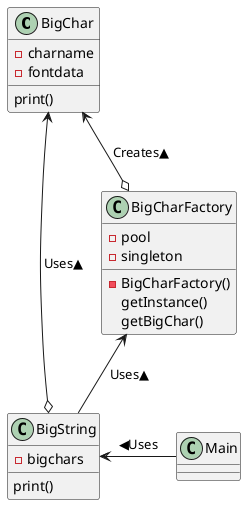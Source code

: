 @startuml

class BigChar {
  -charname
  -fontdata
  print()
}

class BigCharFactory {
  -pool
  -singleton
  -BigCharFactory()
  getInstance()
  getBigChar()
}

class BigString {
  -bigchars
  print()
}

class Main {

}

BigChar <-d-o BigCharFactory : Creates▲
BigCharFactory <-d- BigString : Uses▲
BigString o-u-> BigChar : Uses▲
BigString <-r- Main : ◀︎Uses

@enduml
